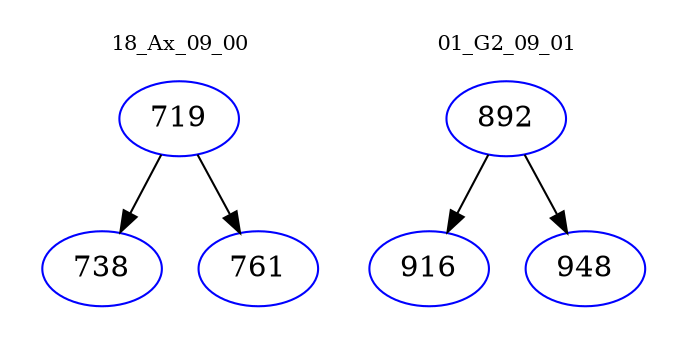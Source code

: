 digraph{
subgraph cluster_0 {
color = white
label = "18_Ax_09_00";
fontsize=10;
T0_719 [label="719", color="blue"]
T0_719 -> T0_738 [color="black"]
T0_738 [label="738", color="blue"]
T0_719 -> T0_761 [color="black"]
T0_761 [label="761", color="blue"]
}
subgraph cluster_1 {
color = white
label = "01_G2_09_01";
fontsize=10;
T1_892 [label="892", color="blue"]
T1_892 -> T1_916 [color="black"]
T1_916 [label="916", color="blue"]
T1_892 -> T1_948 [color="black"]
T1_948 [label="948", color="blue"]
}
}
